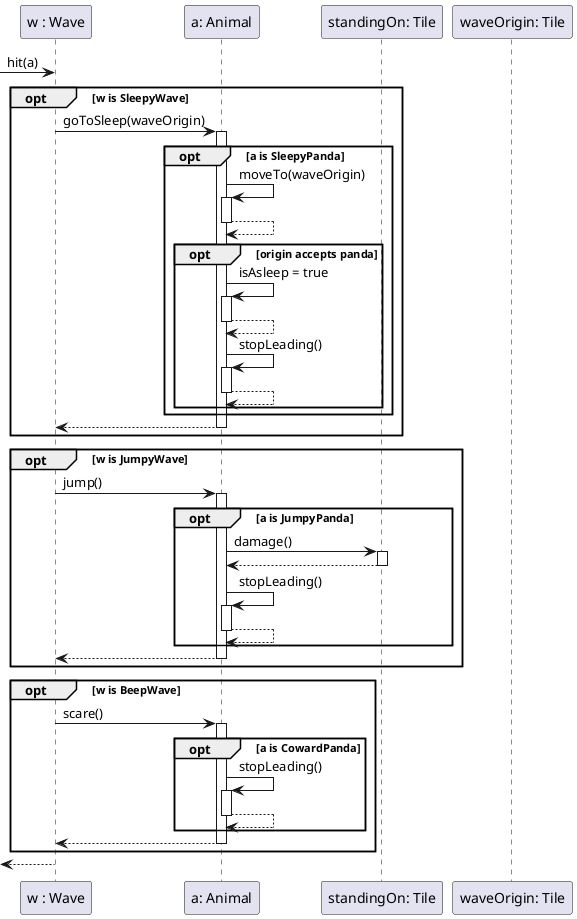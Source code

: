 @startuml

skinparam classAttributeIconSize 0
skinparam guillemet false


participant "w : Wave" as w
participant "a: Animal" as a
participant "standingOn: Tile" as standingOn
participant "waveOrigin: Tile" as origin
[->w: hit(a)

opt w is SleepyWave
w->a ++: goToSleep(waveOrigin)
opt a is SleepyPanda
a->a++: moveTo(waveOrigin)

a-->a --
opt origin accepts panda
a->a ++: isAsleep = true
a-->a --
a->a ++: stopLeading()
a-->a --
end
end
a-->w --
end

opt w is JumpyWave
w->a ++: jump()
opt a is JumpyPanda
a->standingOn ++: damage()
standingOn-->a --
a->a ++: stopLeading()
a -->a --
end
a-->w --
end

opt w is BeepWave
w->a ++: scare()
opt a is CowardPanda
a->a ++ : stopLeading()
a-->a --
end
a-->w --
end

[<-- w

@enduml